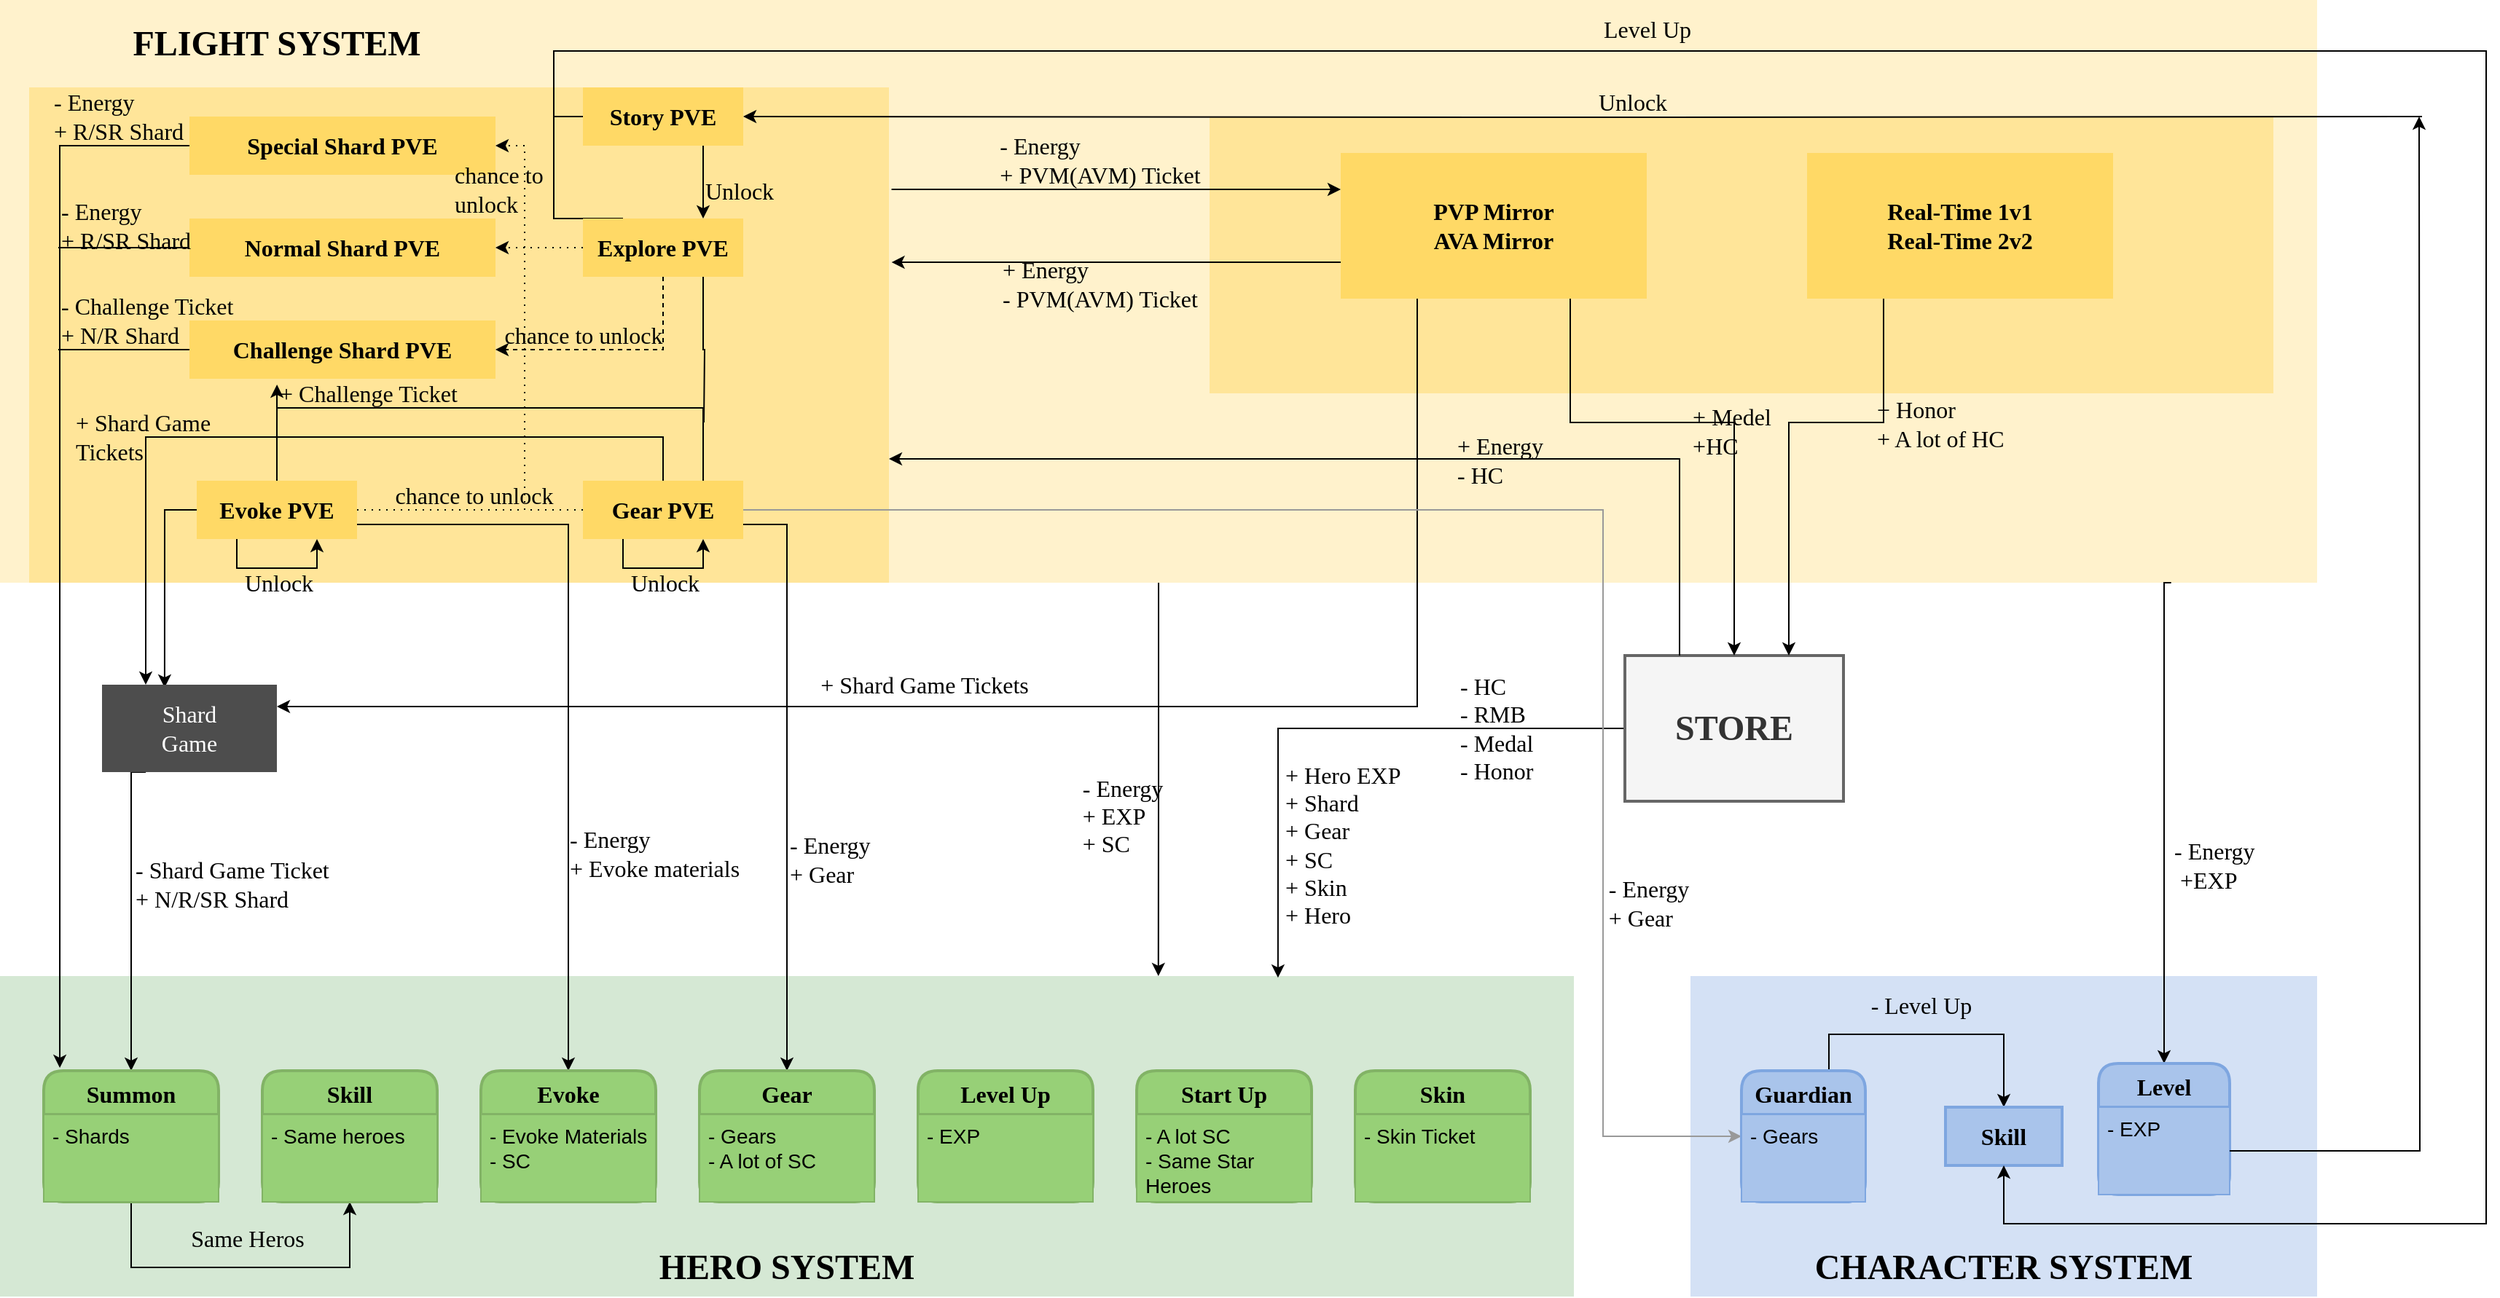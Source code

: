 <mxfile version="12.9.6" type="device"><diagram id="htaJDsaTumBd8XIzMkRN" name="Page-1"><mxGraphModel dx="2064" dy="1144" grid="1" gridSize="10" guides="1" tooltips="1" connect="1" arrows="1" fold="1" page="1" pageScale="1" pageWidth="850" pageHeight="1100" math="0" shadow="0"><root><mxCell id="0"/><mxCell id="1" parent="0"/><mxCell id="S2pNSKoS-ZjEWNZH7mpP-59" value="" style="rounded=0;whiteSpace=wrap;html=1;shadow=0;dashed=0;startSize=30;strokeColor=none;strokeWidth=2;fillColor=#D4E1F5;fontFamily=Times New Roman;fontSize=16;" vertex="1" parent="1"><mxGeometry x="410" y="840" width="430" height="220" as="geometry"/></mxCell><mxCell id="S2pNSKoS-ZjEWNZH7mpP-45" value="" style="rounded=0;whiteSpace=wrap;html=1;shadow=0;dashed=0;startSize=30;strokeColor=none;strokeWidth=2;fillColor=#D5E8D4;fontFamily=Times New Roman;fontSize=16;" vertex="1" parent="1"><mxGeometry x="-750" y="840" width="1080" height="220" as="geometry"/></mxCell><mxCell id="S2pNSKoS-ZjEWNZH7mpP-56" style="edgeStyle=orthogonalEdgeStyle;rounded=0;orthogonalLoop=1;jettySize=auto;html=1;exitX=0.5;exitY=1;exitDx=0;exitDy=0;startSize=30;fontFamily=Times New Roman;fontSize=16;entryX=0.5;entryY=1;entryDx=0;entryDy=0;" edge="1" parent="1" source="S2pNSKoS-ZjEWNZH7mpP-3" target="S2pNSKoS-ZjEWNZH7mpP-19"><mxGeometry relative="1" as="geometry"><Array as="points"><mxPoint x="-660" y="1040"/><mxPoint x="-510" y="1040"/></Array></mxGeometry></mxCell><mxCell id="S2pNSKoS-ZjEWNZH7mpP-57" value="Same Heros" style="text;html=1;strokeColor=none;fillColor=none;align=center;verticalAlign=middle;whiteSpace=wrap;rounded=0;shadow=0;dashed=0;startSize=30;fontFamily=Times New Roman;fontSize=16;" vertex="1" parent="1"><mxGeometry x="-630" y="1010" width="100" height="20" as="geometry"/></mxCell><mxCell id="S2pNSKoS-ZjEWNZH7mpP-58" value="&lt;b&gt;&lt;font style=&quot;font-size: 24px&quot;&gt;HERO SYSTEM&lt;/font&gt;&lt;/b&gt;" style="text;html=1;strokeColor=none;fillColor=none;align=center;verticalAlign=middle;whiteSpace=wrap;rounded=0;shadow=0;dashed=0;startSize=30;fontFamily=Times New Roman;fontSize=16;" vertex="1" parent="1"><mxGeometry x="-330" y="1030" width="240" height="20" as="geometry"/></mxCell><mxCell id="S2pNSKoS-ZjEWNZH7mpP-69" value="" style="edgeStyle=orthogonalEdgeStyle;rounded=0;orthogonalLoop=1;jettySize=auto;html=1;startSize=30;fontFamily=Times New Roman;fontSize=16;entryX=0.5;entryY=0;entryDx=0;entryDy=0;" edge="1" parent="1" source="S2pNSKoS-ZjEWNZH7mpP-60" target="S2pNSKoS-ZjEWNZH7mpP-64"><mxGeometry relative="1" as="geometry"><mxPoint x="560" y="750" as="targetPoint"/><Array as="points"><mxPoint x="505" y="880"/><mxPoint x="625" y="880"/></Array></mxGeometry></mxCell><mxCell id="S2pNSKoS-ZjEWNZH7mpP-70" value="- Level Up" style="text;html=1;align=center;verticalAlign=middle;resizable=0;points=[];labelBackgroundColor=none;fontSize=16;fontFamily=Times New Roman;" vertex="1" connectable="0" parent="S2pNSKoS-ZjEWNZH7mpP-69"><mxGeometry x="0.161" y="-2" relative="1" as="geometry"><mxPoint x="-25.59" y="-22" as="offset"/></mxGeometry></mxCell><mxCell id="S2pNSKoS-ZjEWNZH7mpP-64" value="&lt;b&gt;Skill&lt;/b&gt;" style="rounded=0;whiteSpace=wrap;html=1;shadow=0;dashed=0;startSize=30;strokeColor=#7EA6E0;strokeWidth=2;fillColor=#A9C4EB;fontFamily=Times New Roman;fontSize=16;" vertex="1" parent="1"><mxGeometry x="585" y="930" width="80" height="40" as="geometry"/></mxCell><mxCell id="S2pNSKoS-ZjEWNZH7mpP-71" value="&lt;b&gt;&lt;font style=&quot;font-size: 24px&quot;&gt;CHARACTER SYSTEM&lt;/font&gt;&lt;/b&gt;" style="text;html=1;strokeColor=none;fillColor=none;align=center;verticalAlign=middle;whiteSpace=wrap;rounded=0;shadow=0;dashed=0;startSize=30;fontFamily=Times New Roman;fontSize=16;" vertex="1" parent="1"><mxGeometry x="480" y="1030" width="290" height="20" as="geometry"/></mxCell><mxCell id="S2pNSKoS-ZjEWNZH7mpP-89" style="edgeStyle=orthogonalEdgeStyle;rounded=0;orthogonalLoop=1;jettySize=auto;html=1;exitX=0;exitY=0.5;exitDx=0;exitDy=0;entryX=0.812;entryY=0.005;entryDx=0;entryDy=0;startSize=30;fontFamily=Times New Roman;fontSize=16;entryPerimeter=0;" edge="1" parent="1" source="S2pNSKoS-ZjEWNZH7mpP-72" target="S2pNSKoS-ZjEWNZH7mpP-45"><mxGeometry relative="1" as="geometry"/></mxCell><mxCell id="S2pNSKoS-ZjEWNZH7mpP-72" value="&lt;b&gt;&lt;font style=&quot;font-size: 24px&quot;&gt;STORE&lt;/font&gt;&lt;/b&gt;" style="rounded=0;whiteSpace=wrap;html=1;shadow=0;dashed=0;startSize=30;strokeColor=#666666;strokeWidth=2;fillColor=#f5f5f5;fontFamily=Times New Roman;fontSize=16;fontColor=#333333;" vertex="1" parent="1"><mxGeometry x="365" y="620" width="150" height="100" as="geometry"/></mxCell><mxCell id="S2pNSKoS-ZjEWNZH7mpP-171" style="edgeStyle=orthogonalEdgeStyle;rounded=0;orthogonalLoop=1;jettySize=auto;html=1;exitX=0.5;exitY=1;exitDx=0;exitDy=0;entryX=0.736;entryY=0;entryDx=0;entryDy=0;entryPerimeter=0;startArrow=none;startFill=0;startSize=30;endArrow=classic;endFill=1;strokeColor=#000000;fontFamily=Times New Roman;fontSize=16;" edge="1" parent="1" source="S2pNSKoS-ZjEWNZH7mpP-73" target="S2pNSKoS-ZjEWNZH7mpP-45"><mxGeometry relative="1" as="geometry"/></mxCell><mxCell id="S2pNSKoS-ZjEWNZH7mpP-172" value="&lt;div style=&quot;text-align: left&quot;&gt;- Energy&lt;/div&gt;&lt;div style=&quot;text-align: left&quot;&gt;+ EXP&lt;/div&gt;&lt;div style=&quot;text-align: left&quot;&gt;+ SC&lt;/div&gt;" style="text;html=1;align=center;verticalAlign=middle;resizable=0;points=[];labelBackgroundColor=none;fontSize=16;fontFamily=Times New Roman;" vertex="1" connectable="0" parent="S2pNSKoS-ZjEWNZH7mpP-171"><mxGeometry x="0.119" y="1" relative="1" as="geometry"><mxPoint x="-25.9" y="9.1" as="offset"/></mxGeometry></mxCell><mxCell id="S2pNSKoS-ZjEWNZH7mpP-73" value="" style="rounded=0;whiteSpace=wrap;html=1;shadow=0;dashed=0;labelBackgroundColor=none;startSize=30;strokeColor=none;strokeWidth=2;fillColor=#FFF2CC;fontFamily=Times New Roman;fontSize=16;" vertex="1" parent="1"><mxGeometry x="-750" y="170" width="1590" height="400" as="geometry"/></mxCell><mxCell id="S2pNSKoS-ZjEWNZH7mpP-75" value="&lt;b&gt;&lt;font style=&quot;font-size: 24px&quot;&gt;FLIGHT SYSTEM&lt;/font&gt;&lt;/b&gt;" style="text;html=1;strokeColor=none;fillColor=none;align=center;verticalAlign=middle;whiteSpace=wrap;rounded=0;shadow=0;dashed=0;startSize=30;fontFamily=Times New Roman;fontSize=16;" vertex="1" parent="1"><mxGeometry x="-710" y="190" width="300" height="20" as="geometry"/></mxCell><mxCell id="S2pNSKoS-ZjEWNZH7mpP-76" value="" style="rounded=0;whiteSpace=wrap;html=1;shadow=0;dashed=0;labelBackgroundColor=none;startSize=30;strokeColor=none;strokeWidth=2;fillColor=#FFE599;fontFamily=Times New Roman;fontSize=16;" vertex="1" parent="1"><mxGeometry x="-730" y="230" width="590" height="340" as="geometry"/></mxCell><mxCell id="S2pNSKoS-ZjEWNZH7mpP-77" value="" style="rounded=0;whiteSpace=wrap;html=1;shadow=0;dashed=0;labelBackgroundColor=none;startSize=30;strokeColor=none;strokeWidth=2;fillColor=#FFE599;fontFamily=Times New Roman;fontSize=16;" vertex="1" parent="1"><mxGeometry x="80" y="250" width="730" height="190" as="geometry"/></mxCell><mxCell id="S2pNSKoS-ZjEWNZH7mpP-82" style="edgeStyle=orthogonalEdgeStyle;rounded=0;orthogonalLoop=1;jettySize=auto;html=1;exitX=0.75;exitY=1;exitDx=0;exitDy=0;startSize=30;fontFamily=Times New Roman;fontSize=16;entryX=0.5;entryY=0;entryDx=0;entryDy=0;" edge="1" parent="1" source="S2pNSKoS-ZjEWNZH7mpP-78" target="S2pNSKoS-ZjEWNZH7mpP-72"><mxGeometry relative="1" as="geometry"><Array as="points"><mxPoint x="328" y="460"/><mxPoint x="440" y="460"/></Array></mxGeometry></mxCell><mxCell id="S2pNSKoS-ZjEWNZH7mpP-85" value="&lt;div style=&quot;text-align: left&quot;&gt;+ Medel&lt;/div&gt;&lt;div style=&quot;text-align: left&quot;&gt;+HC&lt;/div&gt;" style="text;html=1;align=center;verticalAlign=middle;resizable=0;points=[];labelBackgroundColor=none;fontSize=16;fontFamily=Times New Roman;" vertex="1" connectable="0" parent="S2pNSKoS-ZjEWNZH7mpP-82"><mxGeometry x="0.131" y="-2" relative="1" as="geometry"><mxPoint y="1" as="offset"/></mxGeometry></mxCell><mxCell id="S2pNSKoS-ZjEWNZH7mpP-141" style="edgeStyle=orthogonalEdgeStyle;rounded=0;orthogonalLoop=1;jettySize=auto;html=1;exitX=0;exitY=0.75;exitDx=0;exitDy=0;entryX=1.003;entryY=0.353;entryDx=0;entryDy=0;startSize=30;endArrow=classic;endFill=1;fontFamily=Times New Roman;fontSize=16;entryPerimeter=0;" edge="1" parent="1" source="S2pNSKoS-ZjEWNZH7mpP-78" target="S2pNSKoS-ZjEWNZH7mpP-76"><mxGeometry relative="1" as="geometry"/></mxCell><mxCell id="S2pNSKoS-ZjEWNZH7mpP-163" style="edgeStyle=orthogonalEdgeStyle;rounded=0;orthogonalLoop=1;jettySize=auto;html=1;exitX=0.25;exitY=1;exitDx=0;exitDy=0;entryX=1;entryY=0.25;entryDx=0;entryDy=0;startArrow=none;startFill=0;startSize=30;endArrow=classic;endFill=1;strokeColor=#000000;fontFamily=Times New Roman;fontSize=16;" edge="1" parent="1" source="S2pNSKoS-ZjEWNZH7mpP-78" target="S2pNSKoS-ZjEWNZH7mpP-104"><mxGeometry relative="1" as="geometry"/></mxCell><mxCell id="S2pNSKoS-ZjEWNZH7mpP-78" value="PVP Mirror&lt;br&gt;AVA Mirror" style="rounded=0;whiteSpace=wrap;html=1;shadow=0;dashed=0;labelBackgroundColor=none;startSize=30;strokeColor=none;strokeWidth=2;fillColor=#FFD966;fontFamily=Times New Roman;fontSize=16;fontStyle=1" vertex="1" parent="1"><mxGeometry x="170" y="275" width="210" height="100" as="geometry"/></mxCell><mxCell id="S2pNSKoS-ZjEWNZH7mpP-83" style="edgeStyle=orthogonalEdgeStyle;rounded=0;orthogonalLoop=1;jettySize=auto;html=1;exitX=0.25;exitY=1;exitDx=0;exitDy=0;entryX=0.75;entryY=0;entryDx=0;entryDy=0;startSize=30;fontFamily=Times New Roman;fontSize=16;" edge="1" parent="1" source="S2pNSKoS-ZjEWNZH7mpP-79" target="S2pNSKoS-ZjEWNZH7mpP-72"><mxGeometry relative="1" as="geometry"><Array as="points"><mxPoint x="543" y="460"/><mxPoint x="478" y="460"/></Array></mxGeometry></mxCell><mxCell id="S2pNSKoS-ZjEWNZH7mpP-86" value="+ Honor&lt;br&gt;+ A lot of HC" style="text;html=1;align=left;verticalAlign=middle;resizable=0;points=[];labelBackgroundColor=none;fontSize=16;fontFamily=Times New Roman;" vertex="1" connectable="0" parent="S2pNSKoS-ZjEWNZH7mpP-83"><mxGeometry x="-0.406" y="1" relative="1" as="geometry"><mxPoint as="offset"/></mxGeometry></mxCell><mxCell id="S2pNSKoS-ZjEWNZH7mpP-79" value="&lt;b&gt;Real-Time 1v1&lt;br&gt;Real-Time 2v2&lt;/b&gt;" style="rounded=0;whiteSpace=wrap;html=1;shadow=0;dashed=0;labelBackgroundColor=none;startSize=30;strokeColor=none;strokeWidth=2;fillColor=#FFD966;fontFamily=Times New Roman;fontSize=16;" vertex="1" parent="1"><mxGeometry x="490" y="275" width="210" height="100" as="geometry"/></mxCell><mxCell id="S2pNSKoS-ZjEWNZH7mpP-84" style="edgeStyle=orthogonalEdgeStyle;rounded=0;orthogonalLoop=1;jettySize=auto;html=1;startSize=30;fontFamily=Times New Roman;fontSize=16;exitX=0.937;exitY=1;exitDx=0;exitDy=0;exitPerimeter=0;" edge="1" parent="1" source="S2pNSKoS-ZjEWNZH7mpP-73" target="S2pNSKoS-ZjEWNZH7mpP-62"><mxGeometry relative="1" as="geometry"><mxPoint x="739.5" y="590" as="sourcePoint"/><mxPoint x="739.5" y="835" as="targetPoint"/><Array as="points"><mxPoint x="735" y="570"/></Array></mxGeometry></mxCell><mxCell id="S2pNSKoS-ZjEWNZH7mpP-91" value="+ Hero EXP&lt;br&gt;+ Shard&lt;br&gt;+ Gear&lt;br&gt;+ SC&lt;br&gt;+ Skin&lt;br&gt;+ Hero" style="text;html=1;strokeColor=none;fillColor=none;align=left;verticalAlign=middle;whiteSpace=wrap;rounded=0;shadow=0;dashed=0;labelBackgroundColor=none;startSize=30;fontFamily=Times New Roman;fontSize=16;" vertex="1" parent="1"><mxGeometry x="130" y="740" width="100" height="20" as="geometry"/></mxCell><mxCell id="S2pNSKoS-ZjEWNZH7mpP-105" style="edgeStyle=orthogonalEdgeStyle;rounded=0;orthogonalLoop=1;jettySize=auto;html=1;startSize=30;fontFamily=Times New Roman;fontSize=16;entryX=0.092;entryY=-0.022;entryDx=0;entryDy=0;entryPerimeter=0;exitX=0;exitY=0.5;exitDx=0;exitDy=0;" edge="1" parent="1" source="S2pNSKoS-ZjEWNZH7mpP-96" target="S2pNSKoS-ZjEWNZH7mpP-3"><mxGeometry relative="1" as="geometry"><mxPoint x="-710" y="810" as="targetPoint"/></mxGeometry></mxCell><mxCell id="S2pNSKoS-ZjEWNZH7mpP-96" value="Special Shard PVE" style="rounded=0;whiteSpace=wrap;html=1;shadow=0;dashed=0;labelBackgroundColor=none;startSize=30;strokeColor=none;strokeWidth=2;fillColor=#FFD966;fontFamily=Times New Roman;fontSize=16;fontStyle=1" vertex="1" parent="1"><mxGeometry x="-620" y="250" width="210" height="40" as="geometry"/></mxCell><mxCell id="S2pNSKoS-ZjEWNZH7mpP-106" style="edgeStyle=orthogonalEdgeStyle;rounded=0;orthogonalLoop=1;jettySize=auto;html=1;exitX=0;exitY=0.5;exitDx=0;exitDy=0;startSize=30;fontFamily=Times New Roman;fontSize=16;endArrow=none;endFill=0;" edge="1" parent="1" source="S2pNSKoS-ZjEWNZH7mpP-97"><mxGeometry relative="1" as="geometry"><mxPoint x="-710" y="340" as="targetPoint"/></mxGeometry></mxCell><mxCell id="S2pNSKoS-ZjEWNZH7mpP-97" value="Normal Shard PVE" style="rounded=0;whiteSpace=wrap;html=1;shadow=0;dashed=0;labelBackgroundColor=none;startSize=30;strokeColor=none;strokeWidth=2;fillColor=#FFD966;fontFamily=Times New Roman;fontSize=16;fontStyle=1" vertex="1" parent="1"><mxGeometry x="-620" y="320" width="210" height="40" as="geometry"/></mxCell><mxCell id="S2pNSKoS-ZjEWNZH7mpP-107" style="edgeStyle=orthogonalEdgeStyle;rounded=0;orthogonalLoop=1;jettySize=auto;html=1;exitX=0;exitY=0.5;exitDx=0;exitDy=0;startSize=30;fontFamily=Times New Roman;fontSize=16;endArrow=none;endFill=0;" edge="1" parent="1" source="S2pNSKoS-ZjEWNZH7mpP-98"><mxGeometry relative="1" as="geometry"><mxPoint x="-710" y="410" as="targetPoint"/></mxGeometry></mxCell><mxCell id="S2pNSKoS-ZjEWNZH7mpP-98" value="Challenge Shard PVE" style="rounded=0;whiteSpace=wrap;html=1;shadow=0;dashed=0;labelBackgroundColor=none;startSize=30;strokeColor=none;strokeWidth=2;fillColor=#FFD966;fontFamily=Times New Roman;fontSize=16;fontStyle=1" vertex="1" parent="1"><mxGeometry x="-620" y="390" width="210" height="40" as="geometry"/></mxCell><mxCell id="S2pNSKoS-ZjEWNZH7mpP-123" style="edgeStyle=orthogonalEdgeStyle;rounded=0;orthogonalLoop=1;jettySize=auto;html=1;exitX=0;exitY=0.5;exitDx=0;exitDy=0;entryX=0.358;entryY=0.033;entryDx=0;entryDy=0;entryPerimeter=0;startSize=30;endArrow=classic;endFill=1;fontFamily=Times New Roman;fontSize=16;" edge="1" parent="1" source="S2pNSKoS-ZjEWNZH7mpP-99" target="S2pNSKoS-ZjEWNZH7mpP-104"><mxGeometry relative="1" as="geometry"/></mxCell><mxCell id="S2pNSKoS-ZjEWNZH7mpP-124" style="edgeStyle=orthogonalEdgeStyle;rounded=0;orthogonalLoop=1;jettySize=auto;html=1;exitX=1;exitY=0.5;exitDx=0;exitDy=0;entryX=1;entryY=0.5;entryDx=0;entryDy=0;startSize=30;endArrow=classic;endFill=1;fontFamily=Times New Roman;fontSize=16;dashed=1;dashPattern=1 4;" edge="1" parent="1" source="S2pNSKoS-ZjEWNZH7mpP-99" target="S2pNSKoS-ZjEWNZH7mpP-96"><mxGeometry relative="1" as="geometry"/></mxCell><mxCell id="S2pNSKoS-ZjEWNZH7mpP-127" style="edgeStyle=orthogonalEdgeStyle;rounded=0;orthogonalLoop=1;jettySize=auto;html=1;exitX=0.5;exitY=0;exitDx=0;exitDy=0;entryX=0.286;entryY=1.1;entryDx=0;entryDy=0;entryPerimeter=0;startSize=30;endArrow=classic;endFill=1;fontFamily=Times New Roman;fontSize=16;" edge="1" parent="1" source="S2pNSKoS-ZjEWNZH7mpP-99" target="S2pNSKoS-ZjEWNZH7mpP-98"><mxGeometry relative="1" as="geometry"/></mxCell><mxCell id="S2pNSKoS-ZjEWNZH7mpP-159" style="edgeStyle=orthogonalEdgeStyle;rounded=0;orthogonalLoop=1;jettySize=auto;html=1;exitX=1;exitY=0.75;exitDx=0;exitDy=0;entryX=0.5;entryY=0;entryDx=0;entryDy=0;startArrow=none;startFill=0;startSize=30;endArrow=classic;endFill=1;strokeColor=#000000;fontFamily=Times New Roman;fontSize=16;" edge="1" parent="1" source="S2pNSKoS-ZjEWNZH7mpP-99" target="S2pNSKoS-ZjEWNZH7mpP-21"><mxGeometry relative="1" as="geometry"/></mxCell><mxCell id="S2pNSKoS-ZjEWNZH7mpP-160" value="- Energy&lt;br&gt;+ Evoke materials" style="text;html=1;align=left;verticalAlign=middle;resizable=0;points=[];labelBackgroundColor=none;fontSize=16;fontFamily=Times New Roman;" vertex="1" connectable="0" parent="S2pNSKoS-ZjEWNZH7mpP-159"><mxGeometry x="0.427" y="-1" relative="1" as="geometry"><mxPoint as="offset"/></mxGeometry></mxCell><mxCell id="S2pNSKoS-ZjEWNZH7mpP-99" value="Evoke PVE" style="rounded=0;whiteSpace=wrap;html=1;shadow=0;dashed=0;labelBackgroundColor=none;startSize=30;strokeColor=none;strokeWidth=2;fillColor=#FFD966;fontFamily=Times New Roman;fontSize=16;fontStyle=1" vertex="1" parent="1"><mxGeometry x="-615" y="500" width="110" height="40" as="geometry"/></mxCell><mxCell id="S2pNSKoS-ZjEWNZH7mpP-122" style="edgeStyle=orthogonalEdgeStyle;rounded=0;orthogonalLoop=1;jettySize=auto;html=1;exitX=0.5;exitY=0;exitDx=0;exitDy=0;entryX=0.25;entryY=0;entryDx=0;entryDy=0;startSize=30;endArrow=classic;endFill=1;fontFamily=Times New Roman;fontSize=16;" edge="1" parent="1" source="S2pNSKoS-ZjEWNZH7mpP-101" target="S2pNSKoS-ZjEWNZH7mpP-104"><mxGeometry relative="1" as="geometry"><Array as="points"><mxPoint x="-295" y="470"/><mxPoint x="-650" y="470"/></Array></mxGeometry></mxCell><mxCell id="S2pNSKoS-ZjEWNZH7mpP-125" style="edgeStyle=orthogonalEdgeStyle;rounded=0;orthogonalLoop=1;jettySize=auto;html=1;exitX=0;exitY=0.5;exitDx=0;exitDy=0;startSize=30;endArrow=none;endFill=0;fontFamily=Times New Roman;fontSize=16;dashed=1;dashPattern=1 4;" edge="1" parent="1" source="S2pNSKoS-ZjEWNZH7mpP-101"><mxGeometry relative="1" as="geometry"><mxPoint x="-390" y="520" as="targetPoint"/></mxGeometry></mxCell><mxCell id="S2pNSKoS-ZjEWNZH7mpP-132" style="edgeStyle=orthogonalEdgeStyle;rounded=0;orthogonalLoop=1;jettySize=auto;html=1;exitX=0.75;exitY=0;exitDx=0;exitDy=0;startSize=30;endArrow=none;endFill=0;fontFamily=Times New Roman;fontSize=16;" edge="1" parent="1" source="S2pNSKoS-ZjEWNZH7mpP-101"><mxGeometry relative="1" as="geometry"><mxPoint x="-560" y="440" as="targetPoint"/><Array as="points"><mxPoint x="-267" y="450"/><mxPoint x="-560" y="450"/></Array></mxGeometry></mxCell><mxCell id="S2pNSKoS-ZjEWNZH7mpP-146" style="edgeStyle=orthogonalEdgeStyle;rounded=0;orthogonalLoop=1;jettySize=auto;html=1;exitX=1;exitY=0.5;exitDx=0;exitDy=0;entryX=0;entryY=0.25;entryDx=0;entryDy=0;startArrow=none;startFill=0;startSize=30;endArrow=classic;endFill=1;fontFamily=Times New Roman;fontSize=16;strokeColor=#999999;" edge="1" parent="1" source="S2pNSKoS-ZjEWNZH7mpP-101" target="S2pNSKoS-ZjEWNZH7mpP-61"><mxGeometry relative="1" as="geometry"><Array as="points"><mxPoint x="350" y="520"/><mxPoint x="350" y="950"/></Array></mxGeometry></mxCell><mxCell id="S2pNSKoS-ZjEWNZH7mpP-169" style="edgeStyle=orthogonalEdgeStyle;rounded=0;orthogonalLoop=1;jettySize=auto;html=1;exitX=1;exitY=0.75;exitDx=0;exitDy=0;entryX=0.5;entryY=0;entryDx=0;entryDy=0;startArrow=none;startFill=0;startSize=30;endArrow=classic;endFill=1;strokeColor=#000000;fontFamily=Times New Roman;fontSize=16;" edge="1" parent="1" source="S2pNSKoS-ZjEWNZH7mpP-101" target="S2pNSKoS-ZjEWNZH7mpP-29"><mxGeometry relative="1" as="geometry"/></mxCell><mxCell id="S2pNSKoS-ZjEWNZH7mpP-101" value="Gear PVE" style="rounded=0;whiteSpace=wrap;html=1;shadow=0;dashed=0;labelBackgroundColor=none;startSize=30;strokeColor=none;strokeWidth=2;fillColor=#FFD966;fontFamily=Times New Roman;fontSize=16;fontStyle=1" vertex="1" parent="1"><mxGeometry x="-350" y="500" width="110" height="40" as="geometry"/></mxCell><mxCell id="S2pNSKoS-ZjEWNZH7mpP-126" style="edgeStyle=orthogonalEdgeStyle;rounded=0;orthogonalLoop=1;jettySize=auto;html=1;exitX=0.5;exitY=1;exitDx=0;exitDy=0;entryX=1;entryY=0.5;entryDx=0;entryDy=0;dashed=1;startSize=30;endArrow=classic;endFill=1;fontFamily=Times New Roman;fontSize=16;" edge="1" parent="1" source="S2pNSKoS-ZjEWNZH7mpP-102" target="S2pNSKoS-ZjEWNZH7mpP-98"><mxGeometry relative="1" as="geometry"/></mxCell><mxCell id="S2pNSKoS-ZjEWNZH7mpP-129" style="edgeStyle=orthogonalEdgeStyle;rounded=0;orthogonalLoop=1;jettySize=auto;html=1;exitX=0;exitY=0.5;exitDx=0;exitDy=0;entryX=1;entryY=0.5;entryDx=0;entryDy=0;startSize=30;endArrow=classic;endFill=1;fontFamily=Times New Roman;fontSize=16;dashed=1;dashPattern=1 4;" edge="1" parent="1" source="S2pNSKoS-ZjEWNZH7mpP-102" target="S2pNSKoS-ZjEWNZH7mpP-97"><mxGeometry relative="1" as="geometry"/></mxCell><mxCell id="S2pNSKoS-ZjEWNZH7mpP-133" style="edgeStyle=orthogonalEdgeStyle;rounded=0;orthogonalLoop=1;jettySize=auto;html=1;exitX=0.75;exitY=1;exitDx=0;exitDy=0;startSize=30;endArrow=none;endFill=0;fontFamily=Times New Roman;fontSize=16;" edge="1" parent="1" source="S2pNSKoS-ZjEWNZH7mpP-102"><mxGeometry relative="1" as="geometry"><mxPoint x="-267" y="460" as="targetPoint"/></mxGeometry></mxCell><mxCell id="S2pNSKoS-ZjEWNZH7mpP-155" style="edgeStyle=orthogonalEdgeStyle;rounded=0;orthogonalLoop=1;jettySize=auto;html=1;exitX=0.25;exitY=0;exitDx=0;exitDy=0;startArrow=none;startFill=0;startSize=30;endArrow=classic;endFill=1;strokeColor=#000000;fontFamily=Times New Roman;fontSize=16;entryX=0.5;entryY=1;entryDx=0;entryDy=0;" edge="1" parent="1" source="S2pNSKoS-ZjEWNZH7mpP-102" target="S2pNSKoS-ZjEWNZH7mpP-64"><mxGeometry relative="1" as="geometry"><mxPoint x="956" y="1020" as="targetPoint"/><Array as="points"><mxPoint x="-370" y="320"/><mxPoint x="-370" y="205"/><mxPoint x="956" y="205"/><mxPoint x="956" y="1010"/><mxPoint x="625" y="1010"/></Array></mxGeometry></mxCell><mxCell id="S2pNSKoS-ZjEWNZH7mpP-102" value="Explore PVE" style="rounded=0;whiteSpace=wrap;html=1;shadow=0;dashed=0;labelBackgroundColor=none;startSize=30;strokeColor=none;strokeWidth=2;fillColor=#FFD966;fontFamily=Times New Roman;fontSize=16;fontStyle=1" vertex="1" parent="1"><mxGeometry x="-350" y="320" width="110" height="40" as="geometry"/></mxCell><mxCell id="S2pNSKoS-ZjEWNZH7mpP-130" style="edgeStyle=orthogonalEdgeStyle;rounded=0;orthogonalLoop=1;jettySize=auto;html=1;exitX=0.75;exitY=1;exitDx=0;exitDy=0;entryX=0.75;entryY=0;entryDx=0;entryDy=0;startSize=30;endArrow=classic;endFill=1;fontFamily=Times New Roman;fontSize=16;" edge="1" parent="1" source="S2pNSKoS-ZjEWNZH7mpP-103" target="S2pNSKoS-ZjEWNZH7mpP-102"><mxGeometry relative="1" as="geometry"/></mxCell><mxCell id="S2pNSKoS-ZjEWNZH7mpP-153" style="edgeStyle=orthogonalEdgeStyle;rounded=0;orthogonalLoop=1;jettySize=auto;html=1;exitX=1;exitY=0.5;exitDx=0;exitDy=0;startArrow=none;startFill=0;startSize=30;endArrow=classic;endFill=1;strokeColor=#000000;fontFamily=Times New Roman;fontSize=16;entryX=1;entryY=0.5;entryDx=0;entryDy=0;" edge="1" parent="1" target="S2pNSKoS-ZjEWNZH7mpP-103"><mxGeometry relative="1" as="geometry"><mxPoint x="912" y="250" as="sourcePoint"/></mxGeometry></mxCell><mxCell id="S2pNSKoS-ZjEWNZH7mpP-156" style="edgeStyle=orthogonalEdgeStyle;rounded=0;orthogonalLoop=1;jettySize=auto;html=1;exitX=0;exitY=0.5;exitDx=0;exitDy=0;startArrow=none;startFill=0;startSize=30;endArrow=none;endFill=0;strokeColor=#000000;fontFamily=Times New Roman;fontSize=16;" edge="1" parent="1" source="S2pNSKoS-ZjEWNZH7mpP-103"><mxGeometry relative="1" as="geometry"><mxPoint x="-370" y="250" as="targetPoint"/></mxGeometry></mxCell><mxCell id="S2pNSKoS-ZjEWNZH7mpP-103" value="Story PVE" style="rounded=0;whiteSpace=wrap;html=1;shadow=0;dashed=0;labelBackgroundColor=none;startSize=30;strokeColor=none;strokeWidth=2;fillColor=#FFD966;fontFamily=Times New Roman;fontSize=16;fontStyle=1" vertex="1" parent="1"><mxGeometry x="-350" y="230" width="110" height="40" as="geometry"/></mxCell><mxCell id="S2pNSKoS-ZjEWNZH7mpP-161" style="edgeStyle=orthogonalEdgeStyle;rounded=0;orthogonalLoop=1;jettySize=auto;html=1;exitX=0.25;exitY=1;exitDx=0;exitDy=0;startArrow=none;startFill=0;startSize=30;endArrow=classic;endFill=1;strokeColor=#000000;fontFamily=Times New Roman;fontSize=16;" edge="1" parent="1" source="S2pNSKoS-ZjEWNZH7mpP-104" target="S2pNSKoS-ZjEWNZH7mpP-3"><mxGeometry relative="1" as="geometry"><Array as="points"><mxPoint x="-660" y="700"/></Array></mxGeometry></mxCell><mxCell id="S2pNSKoS-ZjEWNZH7mpP-162" value="- Shard Game Ticket&lt;br&gt;+ N/R/SR Shard" style="text;html=1;align=left;verticalAlign=middle;resizable=0;points=[];labelBackgroundColor=none;fontSize=16;fontFamily=Times New Roman;" vertex="1" connectable="0" parent="S2pNSKoS-ZjEWNZH7mpP-161"><mxGeometry x="-0.191" y="1" relative="1" as="geometry"><mxPoint as="offset"/></mxGeometry></mxCell><mxCell id="S2pNSKoS-ZjEWNZH7mpP-104" value="&lt;font color=&quot;#ffffff&quot;&gt;Shard&lt;br&gt;Game&lt;/font&gt;" style="rounded=0;whiteSpace=wrap;html=1;shadow=0;dashed=0;labelBackgroundColor=none;startSize=30;strokeColor=none;strokeWidth=2;fillColor=#4D4D4D;fontFamily=Times New Roman;fontSize=16;" vertex="1" parent="1"><mxGeometry x="-680" y="640" width="120" height="60" as="geometry"/></mxCell><mxCell id="S2pNSKoS-ZjEWNZH7mpP-3" value="Summon" style="swimlane;childLayout=stackLayout;horizontal=1;startSize=30;horizontalStack=0;rounded=1;fontSize=16;fontStyle=1;strokeWidth=2;resizeParent=0;resizeLast=1;shadow=0;dashed=0;align=center;fontFamily=Times New Roman;labelBackgroundColor=none;fillColor=#97D077;strokeColor=#82b366;" vertex="1" parent="1"><mxGeometry x="-720" y="905" width="120" height="90" as="geometry"><mxRectangle x="-820" y="900" width="90" height="30" as="alternateBounds"/></mxGeometry></mxCell><mxCell id="S2pNSKoS-ZjEWNZH7mpP-4" value="- Shards" style="align=left;strokeColor=#82b366;fillColor=#97D077;spacingLeft=4;fontSize=14;verticalAlign=top;resizable=0;rotatable=0;part=1;" vertex="1" parent="S2pNSKoS-ZjEWNZH7mpP-3"><mxGeometry y="30" width="120" height="60" as="geometry"/></mxCell><mxCell id="S2pNSKoS-ZjEWNZH7mpP-19" value="Skill" style="swimlane;childLayout=stackLayout;horizontal=1;startSize=30;horizontalStack=0;rounded=1;fontSize=16;fontStyle=1;strokeWidth=2;resizeParent=0;resizeLast=1;shadow=0;dashed=0;align=center;fontFamily=Times New Roman;labelBackgroundColor=none;fillColor=#97D077;strokeColor=#82b366;" vertex="1" parent="1"><mxGeometry x="-570" y="905" width="120" height="90" as="geometry"/></mxCell><mxCell id="S2pNSKoS-ZjEWNZH7mpP-20" value="- Same heroes" style="align=left;strokeColor=#82b366;fillColor=#97D077;spacingLeft=4;fontSize=14;verticalAlign=top;resizable=0;rotatable=0;part=1;" vertex="1" parent="S2pNSKoS-ZjEWNZH7mpP-19"><mxGeometry y="30" width="120" height="60" as="geometry"/></mxCell><mxCell id="S2pNSKoS-ZjEWNZH7mpP-21" value="Evoke" style="swimlane;childLayout=stackLayout;horizontal=1;startSize=30;horizontalStack=0;rounded=1;fontSize=16;fontStyle=1;strokeWidth=2;resizeParent=0;resizeLast=1;shadow=0;dashed=0;align=center;fontFamily=Times New Roman;labelBackgroundColor=none;fillColor=#97D077;strokeColor=#82b366;" vertex="1" parent="1"><mxGeometry x="-420" y="905" width="120" height="90" as="geometry"/></mxCell><mxCell id="S2pNSKoS-ZjEWNZH7mpP-22" value="- Evoke Materials&#10;- SC" style="align=left;strokeColor=#82b366;fillColor=#97D077;spacingLeft=4;fontSize=14;verticalAlign=top;resizable=0;rotatable=0;part=1;" vertex="1" parent="S2pNSKoS-ZjEWNZH7mpP-21"><mxGeometry y="30" width="120" height="60" as="geometry"/></mxCell><mxCell id="S2pNSKoS-ZjEWNZH7mpP-29" value="Gear" style="swimlane;childLayout=stackLayout;horizontal=1;startSize=30;horizontalStack=0;rounded=1;fontSize=16;fontStyle=1;strokeWidth=2;resizeParent=0;resizeLast=1;shadow=0;dashed=0;align=center;fontFamily=Times New Roman;labelBackgroundColor=none;fillColor=#97D077;strokeColor=#82b366;" vertex="1" parent="1"><mxGeometry x="-270" y="905" width="120" height="90" as="geometry"/></mxCell><mxCell id="S2pNSKoS-ZjEWNZH7mpP-30" value="- Gears&#10;- A lot of SC" style="align=left;strokeColor=#82b366;fillColor=#97D077;spacingLeft=4;fontSize=14;verticalAlign=top;resizable=0;rotatable=0;part=1;" vertex="1" parent="S2pNSKoS-ZjEWNZH7mpP-29"><mxGeometry y="30" width="120" height="60" as="geometry"/></mxCell><mxCell id="S2pNSKoS-ZjEWNZH7mpP-31" value="Level Up" style="swimlane;childLayout=stackLayout;horizontal=1;startSize=30;horizontalStack=0;rounded=1;fontSize=16;fontStyle=1;strokeWidth=2;resizeParent=0;resizeLast=1;shadow=0;dashed=0;align=center;fontFamily=Times New Roman;labelBackgroundColor=none;fillColor=#97D077;strokeColor=#82b366;" vertex="1" parent="1"><mxGeometry x="-120" y="905" width="120" height="90" as="geometry"/></mxCell><mxCell id="S2pNSKoS-ZjEWNZH7mpP-32" value="- EXP" style="align=left;strokeColor=#82b366;fillColor=#97D077;spacingLeft=4;fontSize=14;verticalAlign=top;resizable=0;rotatable=0;part=1;" vertex="1" parent="S2pNSKoS-ZjEWNZH7mpP-31"><mxGeometry y="30" width="120" height="60" as="geometry"/></mxCell><mxCell id="S2pNSKoS-ZjEWNZH7mpP-33" value="Start Up" style="swimlane;childLayout=stackLayout;horizontal=1;startSize=30;horizontalStack=0;rounded=1;fontSize=16;fontStyle=1;strokeWidth=2;resizeParent=0;resizeLast=1;shadow=0;dashed=0;align=center;fontFamily=Times New Roman;labelBackgroundColor=none;fillColor=#97D077;strokeColor=#82b366;" vertex="1" parent="1"><mxGeometry x="30" y="905" width="120" height="90" as="geometry"/></mxCell><mxCell id="S2pNSKoS-ZjEWNZH7mpP-34" value="- A lot SC&#10;- Same Star &#10;Heroes" style="align=left;strokeColor=#82b366;fillColor=#97D077;spacingLeft=4;fontSize=14;verticalAlign=top;resizable=0;rotatable=0;part=1;" vertex="1" parent="S2pNSKoS-ZjEWNZH7mpP-33"><mxGeometry y="30" width="120" height="60" as="geometry"/></mxCell><mxCell id="S2pNSKoS-ZjEWNZH7mpP-36" value="Skin" style="swimlane;childLayout=stackLayout;horizontal=1;startSize=30;horizontalStack=0;rounded=1;fontSize=16;fontStyle=1;strokeWidth=2;resizeParent=0;resizeLast=1;shadow=0;dashed=0;align=center;fontFamily=Times New Roman;labelBackgroundColor=none;fillColor=#97D077;strokeColor=#82b366;" vertex="1" parent="1"><mxGeometry x="180" y="905" width="120" height="90" as="geometry"/></mxCell><mxCell id="S2pNSKoS-ZjEWNZH7mpP-37" value="- Skin Ticket" style="align=left;strokeColor=#82b366;fillColor=#97D077;spacingLeft=4;fontSize=14;verticalAlign=top;resizable=0;rotatable=0;part=1;" vertex="1" parent="S2pNSKoS-ZjEWNZH7mpP-36"><mxGeometry y="30" width="120" height="60" as="geometry"/></mxCell><mxCell id="S2pNSKoS-ZjEWNZH7mpP-60" value="Guardian" style="swimlane;childLayout=stackLayout;horizontal=1;startSize=30;horizontalStack=0;rounded=1;fontSize=16;fontStyle=1;strokeWidth=2;resizeParent=0;resizeLast=1;shadow=0;dashed=0;align=center;fontFamily=Times New Roman;labelBackgroundColor=none;fillColor=#A9C4EB;strokeColor=#7EA6E0;" vertex="1" parent="1"><mxGeometry x="445" y="905" width="85" height="90" as="geometry"/></mxCell><mxCell id="S2pNSKoS-ZjEWNZH7mpP-61" value="- Gears" style="align=left;strokeColor=#7EA6E0;fillColor=#A9C4EB;spacingLeft=4;fontSize=14;verticalAlign=top;resizable=0;rotatable=0;part=1;" vertex="1" parent="S2pNSKoS-ZjEWNZH7mpP-60"><mxGeometry y="30" width="85" height="60" as="geometry"/></mxCell><mxCell id="S2pNSKoS-ZjEWNZH7mpP-62" value="Level" style="swimlane;childLayout=stackLayout;horizontal=1;startSize=30;horizontalStack=0;rounded=1;fontSize=16;fontStyle=1;strokeWidth=2;resizeParent=0;resizeLast=1;shadow=0;dashed=0;align=center;fontFamily=Times New Roman;labelBackgroundColor=none;fillColor=#A9C4EB;strokeColor=#7EA6E0;" vertex="1" parent="1"><mxGeometry x="690" y="900" width="90" height="90" as="geometry"/></mxCell><mxCell id="S2pNSKoS-ZjEWNZH7mpP-63" value="- EXP" style="align=left;strokeColor=#7EA6E0;fillColor=#A9C4EB;spacingLeft=4;fontSize=14;verticalAlign=top;resizable=0;rotatable=0;part=1;" vertex="1" parent="S2pNSKoS-ZjEWNZH7mpP-62"><mxGeometry y="30" width="90" height="60" as="geometry"/></mxCell><mxCell id="S2pNSKoS-ZjEWNZH7mpP-109" value="- Energy&lt;br&gt;+ R/SR Shard" style="text;html=1;strokeColor=none;fillColor=none;align=left;verticalAlign=middle;whiteSpace=wrap;rounded=0;shadow=0;dashed=0;labelBackgroundColor=none;startSize=30;fontFamily=Times New Roman;fontSize=16;" vertex="1" parent="1"><mxGeometry x="-715" y="240" width="110" height="20" as="geometry"/></mxCell><mxCell id="S2pNSKoS-ZjEWNZH7mpP-110" value="- Energy&lt;br&gt;+ R/SR Shard" style="text;html=1;strokeColor=none;fillColor=none;align=left;verticalAlign=middle;whiteSpace=wrap;rounded=0;shadow=0;dashed=0;labelBackgroundColor=none;startSize=30;fontFamily=Times New Roman;fontSize=16;" vertex="1" parent="1"><mxGeometry x="-710" y="315" width="110" height="20" as="geometry"/></mxCell><mxCell id="S2pNSKoS-ZjEWNZH7mpP-111" value="- Challenge Ticket&lt;br&gt;+ N/R Shard" style="text;html=1;strokeColor=none;fillColor=none;align=left;verticalAlign=middle;whiteSpace=wrap;rounded=0;shadow=0;dashed=0;labelBackgroundColor=none;startSize=30;fontFamily=Times New Roman;fontSize=16;" vertex="1" parent="1"><mxGeometry x="-710" y="380" width="150" height="20" as="geometry"/></mxCell><mxCell id="S2pNSKoS-ZjEWNZH7mpP-113" style="edgeStyle=orthogonalEdgeStyle;rounded=0;orthogonalLoop=1;jettySize=auto;html=1;exitX=0.25;exitY=1;exitDx=0;exitDy=0;entryX=0.75;entryY=1;entryDx=0;entryDy=0;startSize=30;endArrow=classic;endFill=1;fontFamily=Times New Roman;fontSize=16;" edge="1" parent="1" source="S2pNSKoS-ZjEWNZH7mpP-99" target="S2pNSKoS-ZjEWNZH7mpP-99"><mxGeometry relative="1" as="geometry"/></mxCell><mxCell id="S2pNSKoS-ZjEWNZH7mpP-114" value="Unlock" style="text;html=1;align=center;verticalAlign=middle;resizable=0;points=[];labelBackgroundColor=none;fontSize=16;fontFamily=Times New Roman;" vertex="1" connectable="0" parent="S2pNSKoS-ZjEWNZH7mpP-113"><mxGeometry x="0.295" y="1" relative="1" as="geometry"><mxPoint x="-13.5" y="11" as="offset"/></mxGeometry></mxCell><mxCell id="S2pNSKoS-ZjEWNZH7mpP-120" style="edgeStyle=orthogonalEdgeStyle;rounded=0;orthogonalLoop=1;jettySize=auto;html=1;exitX=0.25;exitY=1;exitDx=0;exitDy=0;entryX=0.75;entryY=1;entryDx=0;entryDy=0;startSize=30;endArrow=classic;endFill=1;fontFamily=Times New Roman;fontSize=16;" edge="1" parent="1" source="S2pNSKoS-ZjEWNZH7mpP-101" target="S2pNSKoS-ZjEWNZH7mpP-101"><mxGeometry relative="1" as="geometry"><mxPoint x="-325" y="540" as="sourcePoint"/><mxPoint x="-270" y="540" as="targetPoint"/></mxGeometry></mxCell><mxCell id="S2pNSKoS-ZjEWNZH7mpP-121" value="Unlock" style="text;html=1;align=center;verticalAlign=middle;resizable=0;points=[];labelBackgroundColor=none;fontSize=16;fontFamily=Times New Roman;" vertex="1" connectable="0" parent="S2pNSKoS-ZjEWNZH7mpP-120"><mxGeometry x="0.295" y="1" relative="1" as="geometry"><mxPoint x="-13.5" y="11" as="offset"/></mxGeometry></mxCell><mxCell id="S2pNSKoS-ZjEWNZH7mpP-131" value="Unlock" style="text;html=1;align=center;verticalAlign=middle;resizable=0;points=[];labelBackgroundColor=none;fontSize=16;fontFamily=Times New Roman;" vertex="1" connectable="0" parent="1"><mxGeometry x="-230" y="290" as="geometry"><mxPoint x="-13.5" y="11" as="offset"/></mxGeometry></mxCell><mxCell id="S2pNSKoS-ZjEWNZH7mpP-134" value="+ Challenge Ticket" style="text;html=1;strokeColor=none;fillColor=none;align=left;verticalAlign=middle;whiteSpace=wrap;rounded=0;shadow=0;dashed=0;labelBackgroundColor=none;startSize=30;fontFamily=Times New Roman;fontSize=16;" vertex="1" parent="1"><mxGeometry x="-560" y="430" width="150" height="20" as="geometry"/></mxCell><mxCell id="S2pNSKoS-ZjEWNZH7mpP-137" value="- HC&lt;br&gt;- RMB&lt;br&gt;- Medal&lt;br&gt;- Honor" style="text;html=1;strokeColor=none;fillColor=none;align=left;verticalAlign=middle;whiteSpace=wrap;rounded=0;shadow=0;dashed=0;labelBackgroundColor=none;startSize=30;fontFamily=Times New Roman;fontSize=16;" vertex="1" parent="1"><mxGeometry x="250" y="660" width="100" height="20" as="geometry"/></mxCell><mxCell id="S2pNSKoS-ZjEWNZH7mpP-139" style="edgeStyle=orthogonalEdgeStyle;rounded=0;orthogonalLoop=1;jettySize=auto;html=1;exitX=0.25;exitY=0;exitDx=0;exitDy=0;entryX=1;entryY=0.75;entryDx=0;entryDy=0;startSize=30;endArrow=classic;endFill=1;fontFamily=Times New Roman;fontSize=16;" edge="1" parent="1" source="S2pNSKoS-ZjEWNZH7mpP-72" target="S2pNSKoS-ZjEWNZH7mpP-76"><mxGeometry relative="1" as="geometry"/></mxCell><mxCell id="S2pNSKoS-ZjEWNZH7mpP-140" value="&lt;div style=&quot;text-align: left&quot;&gt;+ Energy&lt;/div&gt;&lt;div style=&quot;text-align: left&quot;&gt;- HC&lt;/div&gt;" style="text;html=1;align=center;verticalAlign=middle;resizable=0;points=[];labelBackgroundColor=none;fontSize=16;fontFamily=Times New Roman;" vertex="1" connectable="0" parent="S2pNSKoS-ZjEWNZH7mpP-139"><mxGeometry x="-0.234" y="1" relative="1" as="geometry"><mxPoint x="1" as="offset"/></mxGeometry></mxCell><mxCell id="S2pNSKoS-ZjEWNZH7mpP-143" style="edgeStyle=orthogonalEdgeStyle;rounded=0;orthogonalLoop=1;jettySize=auto;html=1;exitX=0;exitY=0.75;exitDx=0;exitDy=0;entryX=1.003;entryY=0.353;entryDx=0;entryDy=0;startSize=30;endArrow=classic;endFill=1;fontFamily=Times New Roman;fontSize=16;entryPerimeter=0;" edge="1" parent="1"><mxGeometry relative="1" as="geometry"><mxPoint x="-138.23" y="300.02" as="sourcePoint"/><mxPoint x="170" y="300" as="targetPoint"/></mxGeometry></mxCell><mxCell id="S2pNSKoS-ZjEWNZH7mpP-144" value="&lt;div style=&quot;text-align: left&quot;&gt;&lt;span&gt;- Energy&lt;/span&gt;&lt;/div&gt;+ PVM(AVM) Ticket" style="text;html=1;strokeColor=none;fillColor=none;align=center;verticalAlign=middle;whiteSpace=wrap;rounded=0;shadow=0;dashed=0;labelBackgroundColor=none;startSize=30;fontFamily=Times New Roman;fontSize=16;" vertex="1" parent="1"><mxGeometry x="-70" y="270" width="150" height="20" as="geometry"/></mxCell><mxCell id="S2pNSKoS-ZjEWNZH7mpP-145" value="&lt;div style=&quot;text-align: left&quot;&gt;&lt;span&gt;+ Energy&lt;/span&gt;&lt;/div&gt;- PVM(AVM) Ticket" style="text;html=1;strokeColor=none;fillColor=none;align=center;verticalAlign=middle;whiteSpace=wrap;rounded=0;shadow=0;dashed=0;labelBackgroundColor=none;startSize=30;fontFamily=Times New Roman;fontSize=16;" vertex="1" parent="1"><mxGeometry x="-70" y="355" width="150" height="20" as="geometry"/></mxCell><mxCell id="S2pNSKoS-ZjEWNZH7mpP-148" value="&lt;div style=&quot;text-align: left&quot;&gt;- Energy&lt;/div&gt;&lt;div style=&quot;text-align: left&quot;&gt;+ Gear&lt;/div&gt;" style="text;html=1;align=center;verticalAlign=middle;resizable=0;points=[];labelBackgroundColor=none;fontSize=16;fontFamily=Times New Roman;" vertex="1" connectable="0" parent="1"><mxGeometry x="380" y="790" as="geometry"><mxPoint x="1" as="offset"/></mxGeometry></mxCell><mxCell id="S2pNSKoS-ZjEWNZH7mpP-149" value="chance to unlock" style="text;html=1;align=center;verticalAlign=middle;resizable=0;points=[];autosize=1;fontSize=16;fontFamily=Times New Roman;" vertex="1" parent="1"><mxGeometry x="-485" y="500" width="120" height="20" as="geometry"/></mxCell><mxCell id="S2pNSKoS-ZjEWNZH7mpP-150" value="chance to unlock" style="text;html=1;align=center;verticalAlign=middle;resizable=0;points=[];autosize=1;fontSize=16;fontFamily=Times New Roman;" vertex="1" parent="1"><mxGeometry x="-410" y="390" width="120" height="20" as="geometry"/></mxCell><mxCell id="S2pNSKoS-ZjEWNZH7mpP-151" value="chance to &lt;br&gt;unlock" style="text;html=1;align=left;verticalAlign=middle;resizable=0;points=[];autosize=1;fontSize=16;fontFamily=Times New Roman;" vertex="1" parent="1"><mxGeometry x="-440" y="280" width="80" height="40" as="geometry"/></mxCell><mxCell id="S2pNSKoS-ZjEWNZH7mpP-152" style="edgeStyle=orthogonalEdgeStyle;rounded=0;orthogonalLoop=1;jettySize=auto;html=1;exitX=1;exitY=0.5;exitDx=0;exitDy=0;startArrow=none;startFill=0;startSize=30;endArrow=classic;endFill=1;strokeColor=#000000;fontFamily=Times New Roman;fontSize=16;" edge="1" parent="1" source="S2pNSKoS-ZjEWNZH7mpP-63"><mxGeometry relative="1" as="geometry"><mxPoint x="910" y="250" as="targetPoint"/></mxGeometry></mxCell><mxCell id="S2pNSKoS-ZjEWNZH7mpP-154" value="Unlock" style="text;html=1;align=center;verticalAlign=middle;resizable=0;points=[];autosize=1;fontSize=16;fontFamily=Times New Roman;" vertex="1" parent="1"><mxGeometry x="340" y="230" width="60" height="20" as="geometry"/></mxCell><mxCell id="S2pNSKoS-ZjEWNZH7mpP-157" value="Level Up" style="text;html=1;align=center;verticalAlign=middle;resizable=0;points=[];autosize=1;fontSize=16;fontFamily=Times New Roman;" vertex="1" parent="1"><mxGeometry x="340" y="180" width="80" height="20" as="geometry"/></mxCell><mxCell id="S2pNSKoS-ZjEWNZH7mpP-158" value="- Energy&lt;br&gt;&amp;nbsp;+EXP" style="text;html=1;align=left;verticalAlign=middle;resizable=0;points=[];autosize=1;fontSize=16;fontFamily=Times New Roman;" vertex="1" parent="1"><mxGeometry x="740" y="744" width="70" height="40" as="geometry"/></mxCell><mxCell id="S2pNSKoS-ZjEWNZH7mpP-164" value="+ Shard Game Tickets" style="text;html=1;align=center;verticalAlign=middle;resizable=0;points=[];autosize=1;fontSize=16;fontFamily=Times New Roman;" vertex="1" parent="1"><mxGeometry x="-196" y="630" width="160" height="20" as="geometry"/></mxCell><mxCell id="S2pNSKoS-ZjEWNZH7mpP-167" value="+ Shard Game &lt;br&gt;Tickets" style="text;html=1;align=left;verticalAlign=middle;resizable=0;points=[];autosize=1;fontSize=16;fontFamily=Times New Roman;" vertex="1" parent="1"><mxGeometry x="-700" y="450" width="110" height="40" as="geometry"/></mxCell><mxCell id="S2pNSKoS-ZjEWNZH7mpP-170" value="- Energy&lt;br&gt;+ Gear" style="text;html=1;align=left;verticalAlign=middle;resizable=0;points=[];labelBackgroundColor=none;fontSize=16;fontFamily=Times New Roman;" vertex="1" connectable="0" parent="1"><mxGeometry x="-210" y="760" as="geometry"><mxPoint as="offset"/></mxGeometry></mxCell></root></mxGraphModel></diagram></mxfile>